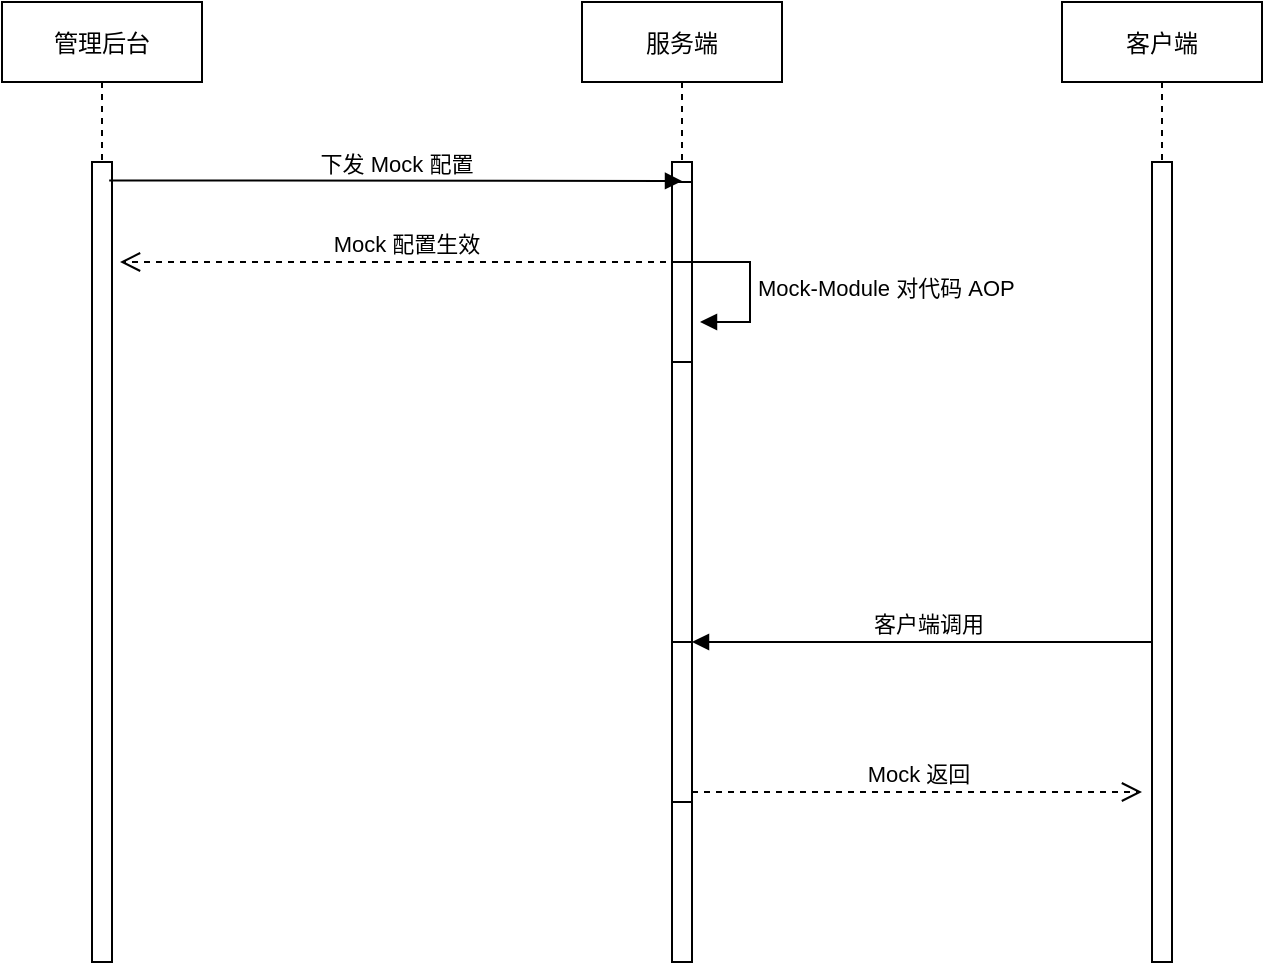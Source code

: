 <mxfile version="21.6.9" type="github">
  <diagram name="第 1 页" id="1ah4ggXwa2gzJ-edYqb1">
    <mxGraphModel dx="1562" dy="830" grid="1" gridSize="10" guides="1" tooltips="1" connect="1" arrows="1" fold="1" page="1" pageScale="1" pageWidth="827" pageHeight="1169" math="0" shadow="0">
      <root>
        <mxCell id="0" />
        <mxCell id="1" parent="0" />
        <mxCell id="IUW2LOTJQMZ6sZd0ZRnb-27" value="管理后台" style="shape=umlLifeline;perimeter=lifelinePerimeter;container=1;collapsible=0;recursiveResize=0;rounded=0;shadow=0;strokeWidth=1;" vertex="1" parent="1">
          <mxGeometry x="70" y="80" width="100" height="480" as="geometry" />
        </mxCell>
        <mxCell id="IUW2LOTJQMZ6sZd0ZRnb-28" value="" style="points=[];perimeter=orthogonalPerimeter;rounded=0;shadow=0;strokeWidth=1;" vertex="1" parent="IUW2LOTJQMZ6sZd0ZRnb-27">
          <mxGeometry x="45" y="80" width="10" height="400" as="geometry" />
        </mxCell>
        <mxCell id="IUW2LOTJQMZ6sZd0ZRnb-30" value="服务端" style="shape=umlLifeline;perimeter=lifelinePerimeter;container=1;collapsible=0;recursiveResize=0;rounded=0;shadow=0;strokeWidth=1;" vertex="1" parent="1">
          <mxGeometry x="360" y="80" width="100" height="480" as="geometry" />
        </mxCell>
        <mxCell id="IUW2LOTJQMZ6sZd0ZRnb-31" value="" style="points=[];perimeter=orthogonalPerimeter;rounded=0;shadow=0;strokeWidth=1;" vertex="1" parent="IUW2LOTJQMZ6sZd0ZRnb-30">
          <mxGeometry x="45" y="80" width="10" height="400" as="geometry" />
        </mxCell>
        <mxCell id="IUW2LOTJQMZ6sZd0ZRnb-35" value="" style="html=1;points=[];perimeter=orthogonalPerimeter;outlineConnect=0;targetShapes=umlLifeline;portConstraint=eastwest;newEdgeStyle={&quot;edgeStyle&quot;:&quot;elbowEdgeStyle&quot;,&quot;elbow&quot;:&quot;vertical&quot;,&quot;curved&quot;:0,&quot;rounded&quot;:0};" vertex="1" parent="IUW2LOTJQMZ6sZd0ZRnb-30">
          <mxGeometry x="45" y="90" width="10" height="90" as="geometry" />
        </mxCell>
        <mxCell id="IUW2LOTJQMZ6sZd0ZRnb-44" value="" style="html=1;points=[];perimeter=orthogonalPerimeter;outlineConnect=0;targetShapes=umlLifeline;portConstraint=eastwest;newEdgeStyle={&quot;edgeStyle&quot;:&quot;elbowEdgeStyle&quot;,&quot;elbow&quot;:&quot;vertical&quot;,&quot;curved&quot;:0,&quot;rounded&quot;:0};" vertex="1" parent="IUW2LOTJQMZ6sZd0ZRnb-30">
          <mxGeometry x="45" y="320" width="10" height="80" as="geometry" />
        </mxCell>
        <mxCell id="IUW2LOTJQMZ6sZd0ZRnb-45" value="客户端调用" style="html=1;verticalAlign=bottom;endArrow=block;edgeStyle=elbowEdgeStyle;elbow=vertical;curved=0;rounded=0;" edge="1" target="IUW2LOTJQMZ6sZd0ZRnb-44" parent="IUW2LOTJQMZ6sZd0ZRnb-30">
          <mxGeometry relative="1" as="geometry">
            <mxPoint x="290" y="320" as="sourcePoint" />
          </mxGeometry>
        </mxCell>
        <mxCell id="IUW2LOTJQMZ6sZd0ZRnb-46" value="Mock 返回" style="html=1;verticalAlign=bottom;endArrow=open;dashed=1;endSize=8;edgeStyle=elbowEdgeStyle;elbow=vertical;curved=0;rounded=0;" edge="1" source="IUW2LOTJQMZ6sZd0ZRnb-44" parent="IUW2LOTJQMZ6sZd0ZRnb-30">
          <mxGeometry relative="1" as="geometry">
            <mxPoint x="280" y="395" as="targetPoint" />
          </mxGeometry>
        </mxCell>
        <mxCell id="IUW2LOTJQMZ6sZd0ZRnb-47" value="" style="html=1;points=[];perimeter=orthogonalPerimeter;outlineConnect=0;targetShapes=umlLifeline;portConstraint=eastwest;newEdgeStyle={&quot;edgeStyle&quot;:&quot;elbowEdgeStyle&quot;,&quot;elbow&quot;:&quot;vertical&quot;,&quot;curved&quot;:0,&quot;rounded&quot;:0};" vertex="1" parent="IUW2LOTJQMZ6sZd0ZRnb-30">
          <mxGeometry x="45" y="130" width="10" height="50" as="geometry" />
        </mxCell>
        <mxCell id="IUW2LOTJQMZ6sZd0ZRnb-48" value="Mock-Module 对代码 AOP" style="html=1;align=left;spacingLeft=2;endArrow=block;rounded=0;edgeStyle=orthogonalEdgeStyle;curved=0;rounded=0;" edge="1" parent="IUW2LOTJQMZ6sZd0ZRnb-30">
          <mxGeometry relative="1" as="geometry">
            <mxPoint x="54" y="130" as="sourcePoint" />
            <Array as="points">
              <mxPoint x="84" y="160" />
            </Array>
            <mxPoint x="59" y="160" as="targetPoint" />
          </mxGeometry>
        </mxCell>
        <mxCell id="IUW2LOTJQMZ6sZd0ZRnb-32" value="客户端" style="shape=umlLifeline;perimeter=lifelinePerimeter;container=1;collapsible=0;recursiveResize=0;rounded=0;shadow=0;strokeWidth=1;" vertex="1" parent="1">
          <mxGeometry x="600" y="80" width="100" height="480" as="geometry" />
        </mxCell>
        <mxCell id="IUW2LOTJQMZ6sZd0ZRnb-33" value="" style="points=[];perimeter=orthogonalPerimeter;rounded=0;shadow=0;strokeWidth=1;" vertex="1" parent="IUW2LOTJQMZ6sZd0ZRnb-32">
          <mxGeometry x="45" y="80" width="10" height="400" as="geometry" />
        </mxCell>
        <mxCell id="IUW2LOTJQMZ6sZd0ZRnb-36" value="下发 Mock 配置" style="html=1;verticalAlign=bottom;endArrow=block;edgeStyle=elbowEdgeStyle;elbow=vertical;curved=0;rounded=0;exitX=0.86;exitY=0.023;exitDx=0;exitDy=0;exitPerimeter=0;" edge="1" target="IUW2LOTJQMZ6sZd0ZRnb-35" parent="1" source="IUW2LOTJQMZ6sZd0ZRnb-28">
          <mxGeometry x="-0.001" relative="1" as="geometry">
            <mxPoint x="130" y="170" as="sourcePoint" />
            <mxPoint as="offset" />
          </mxGeometry>
        </mxCell>
        <mxCell id="IUW2LOTJQMZ6sZd0ZRnb-37" value="Mock 配置生效" style="html=1;verticalAlign=bottom;endArrow=open;dashed=1;endSize=8;edgeStyle=elbowEdgeStyle;elbow=horizontal;curved=0;rounded=0;" edge="1" parent="1">
          <mxGeometry relative="1" as="geometry">
            <mxPoint x="129" y="210" as="targetPoint" />
            <mxPoint x="414" y="210" as="sourcePoint" />
          </mxGeometry>
        </mxCell>
      </root>
    </mxGraphModel>
  </diagram>
</mxfile>
